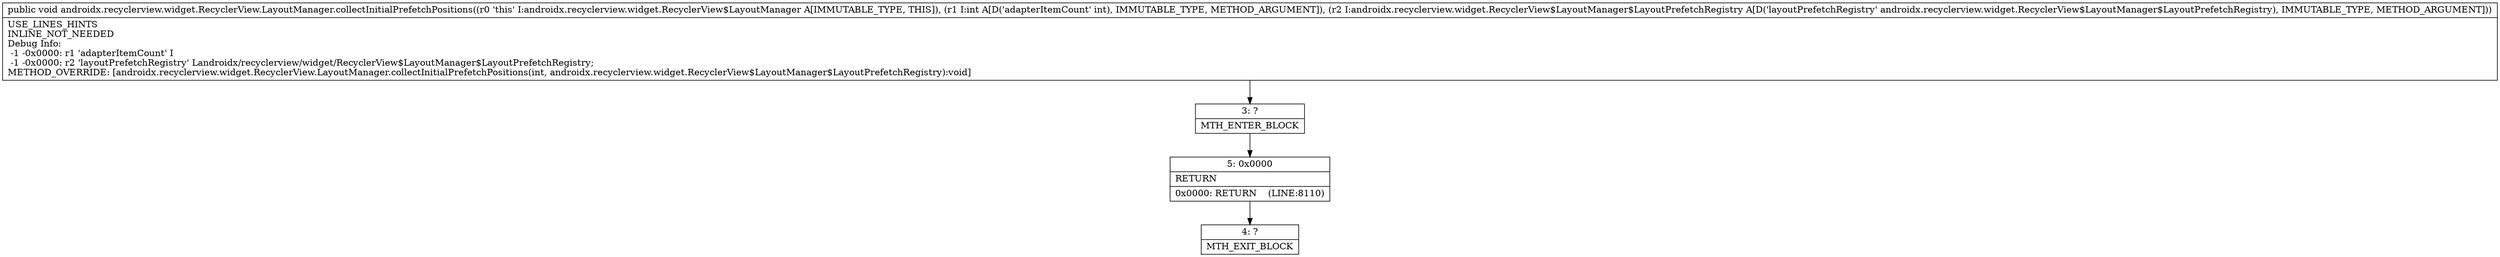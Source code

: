digraph "CFG forandroidx.recyclerview.widget.RecyclerView.LayoutManager.collectInitialPrefetchPositions(ILandroidx\/recyclerview\/widget\/RecyclerView$LayoutManager$LayoutPrefetchRegistry;)V" {
Node_3 [shape=record,label="{3\:\ ?|MTH_ENTER_BLOCK\l}"];
Node_5 [shape=record,label="{5\:\ 0x0000|RETURN\l|0x0000: RETURN    (LINE:8110)\l}"];
Node_4 [shape=record,label="{4\:\ ?|MTH_EXIT_BLOCK\l}"];
MethodNode[shape=record,label="{public void androidx.recyclerview.widget.RecyclerView.LayoutManager.collectInitialPrefetchPositions((r0 'this' I:androidx.recyclerview.widget.RecyclerView$LayoutManager A[IMMUTABLE_TYPE, THIS]), (r1 I:int A[D('adapterItemCount' int), IMMUTABLE_TYPE, METHOD_ARGUMENT]), (r2 I:androidx.recyclerview.widget.RecyclerView$LayoutManager$LayoutPrefetchRegistry A[D('layoutPrefetchRegistry' androidx.recyclerview.widget.RecyclerView$LayoutManager$LayoutPrefetchRegistry), IMMUTABLE_TYPE, METHOD_ARGUMENT]))  | USE_LINES_HINTS\lINLINE_NOT_NEEDED\lDebug Info:\l  \-1 \-0x0000: r1 'adapterItemCount' I\l  \-1 \-0x0000: r2 'layoutPrefetchRegistry' Landroidx\/recyclerview\/widget\/RecyclerView$LayoutManager$LayoutPrefetchRegistry;\lMETHOD_OVERRIDE: [androidx.recyclerview.widget.RecyclerView.LayoutManager.collectInitialPrefetchPositions(int, androidx.recyclerview.widget.RecyclerView$LayoutManager$LayoutPrefetchRegistry):void]\l}"];
MethodNode -> Node_3;Node_3 -> Node_5;
Node_5 -> Node_4;
}

